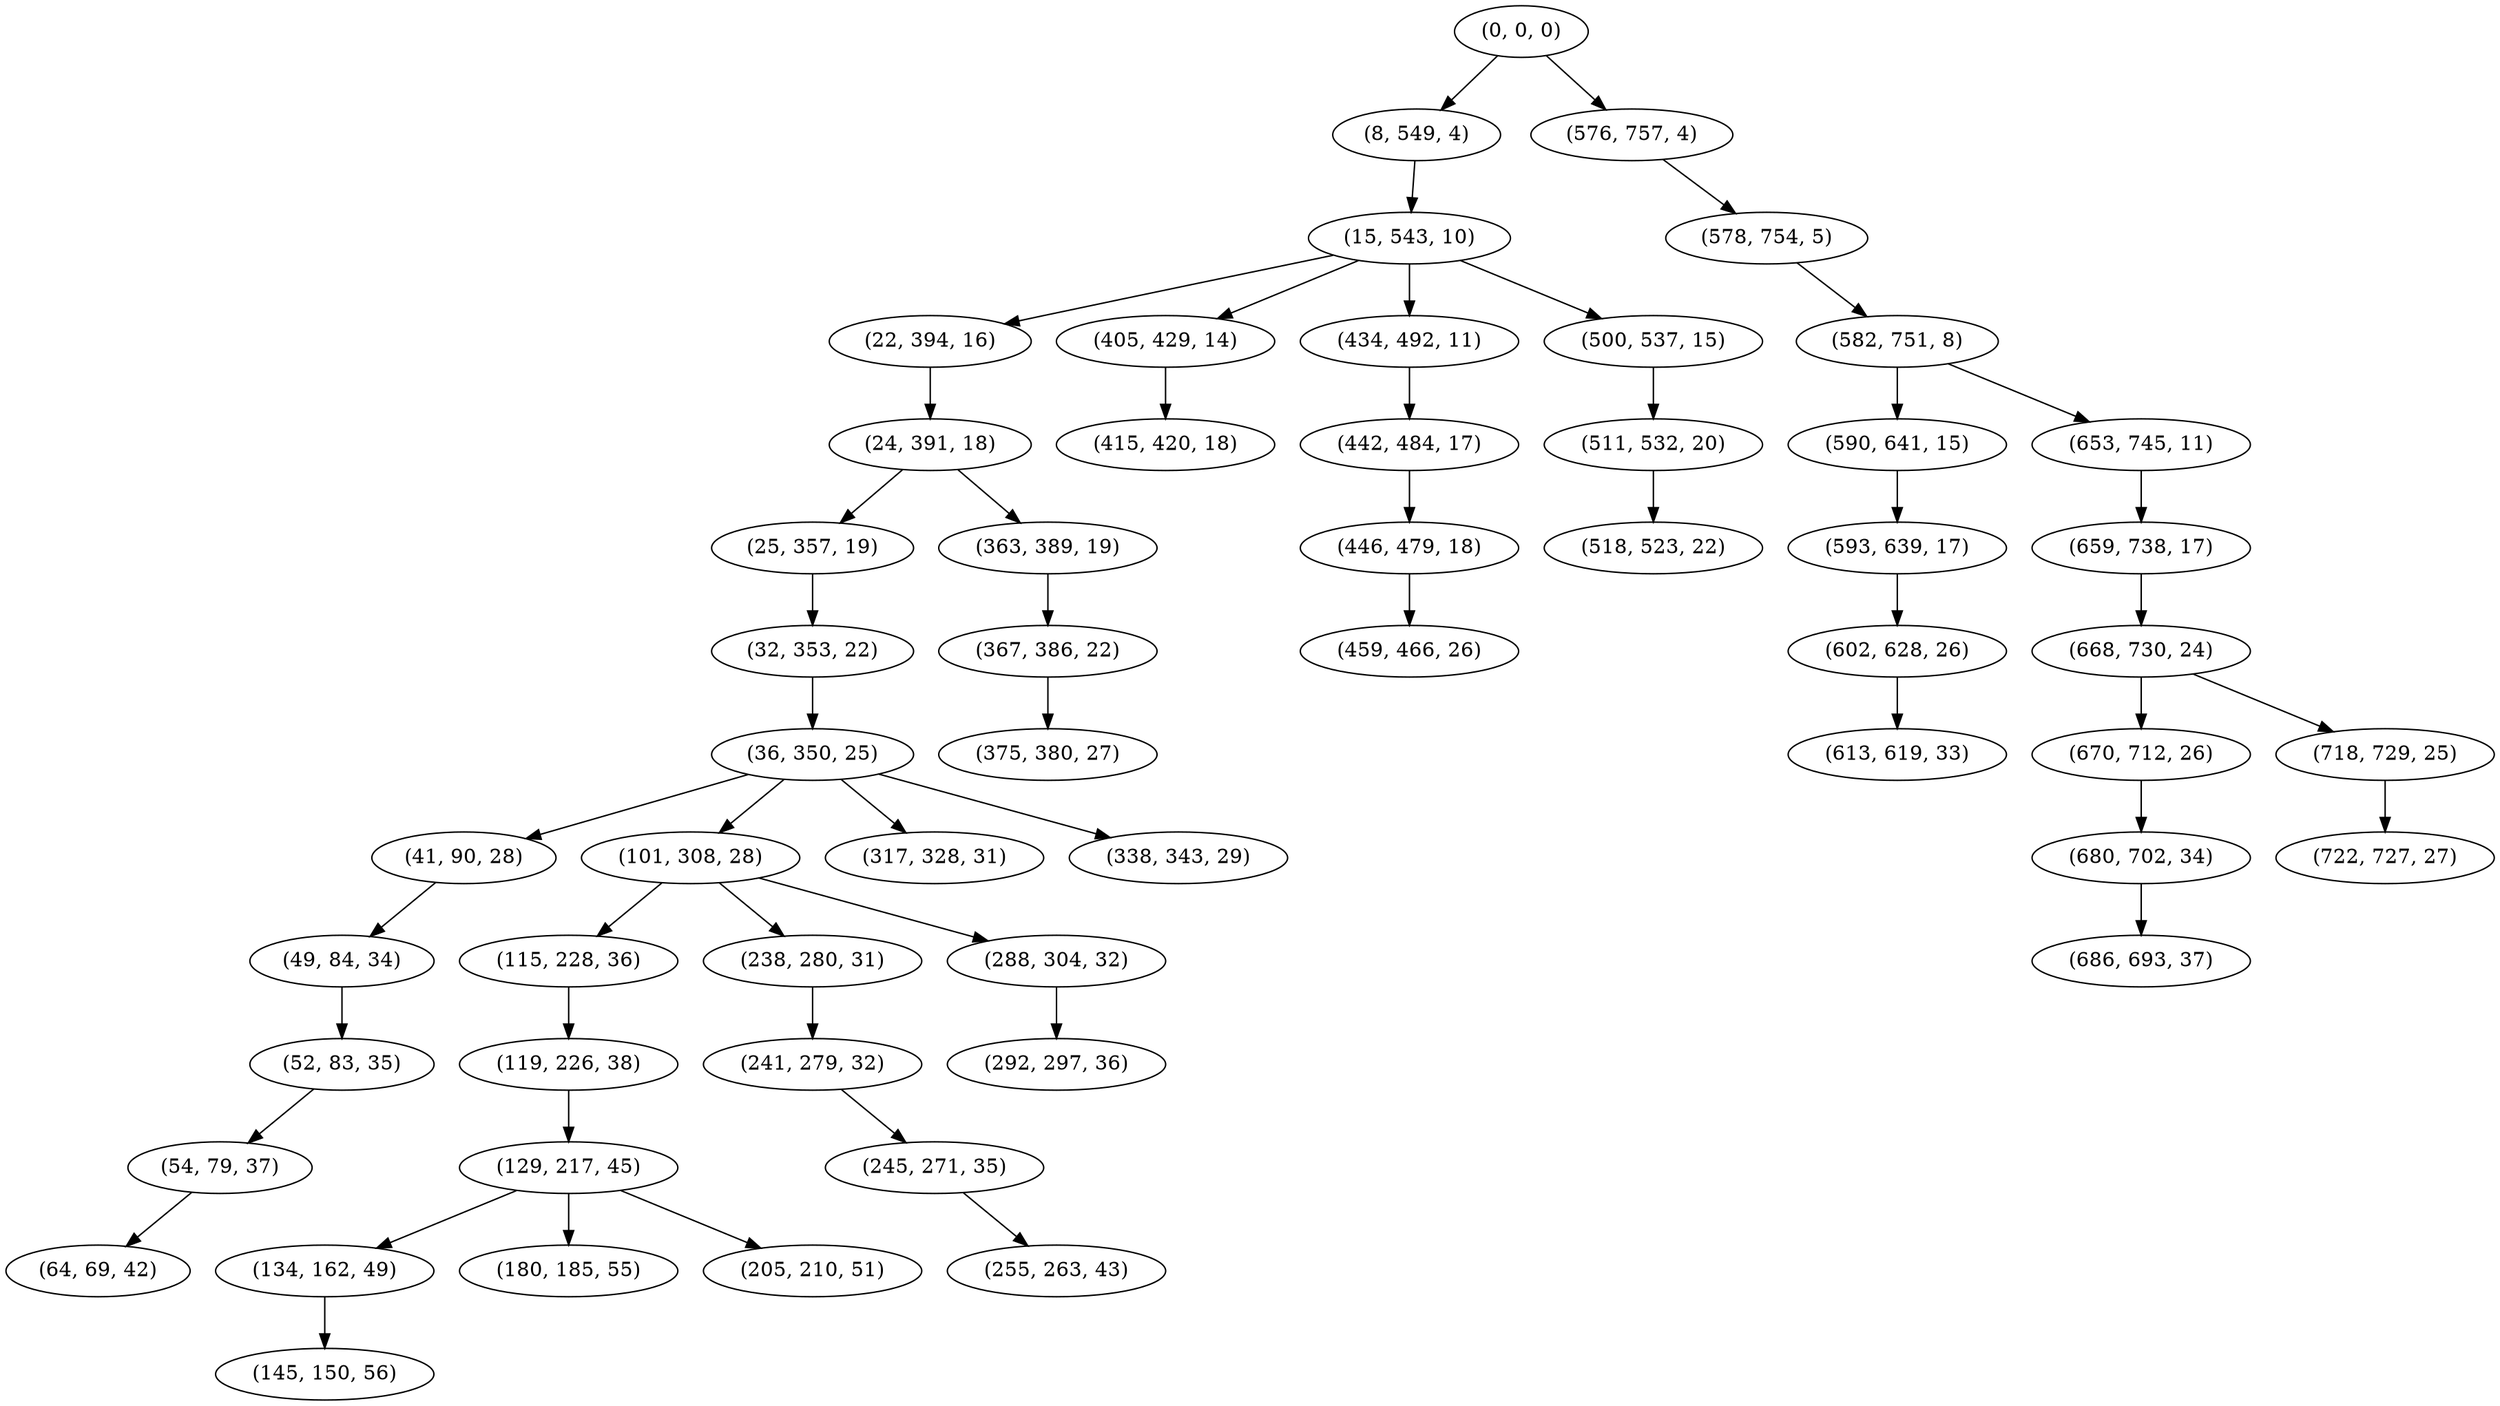 digraph tree {
    "(0, 0, 0)";
    "(8, 549, 4)";
    "(15, 543, 10)";
    "(22, 394, 16)";
    "(24, 391, 18)";
    "(25, 357, 19)";
    "(32, 353, 22)";
    "(36, 350, 25)";
    "(41, 90, 28)";
    "(49, 84, 34)";
    "(52, 83, 35)";
    "(54, 79, 37)";
    "(64, 69, 42)";
    "(101, 308, 28)";
    "(115, 228, 36)";
    "(119, 226, 38)";
    "(129, 217, 45)";
    "(134, 162, 49)";
    "(145, 150, 56)";
    "(180, 185, 55)";
    "(205, 210, 51)";
    "(238, 280, 31)";
    "(241, 279, 32)";
    "(245, 271, 35)";
    "(255, 263, 43)";
    "(288, 304, 32)";
    "(292, 297, 36)";
    "(317, 328, 31)";
    "(338, 343, 29)";
    "(363, 389, 19)";
    "(367, 386, 22)";
    "(375, 380, 27)";
    "(405, 429, 14)";
    "(415, 420, 18)";
    "(434, 492, 11)";
    "(442, 484, 17)";
    "(446, 479, 18)";
    "(459, 466, 26)";
    "(500, 537, 15)";
    "(511, 532, 20)";
    "(518, 523, 22)";
    "(576, 757, 4)";
    "(578, 754, 5)";
    "(582, 751, 8)";
    "(590, 641, 15)";
    "(593, 639, 17)";
    "(602, 628, 26)";
    "(613, 619, 33)";
    "(653, 745, 11)";
    "(659, 738, 17)";
    "(668, 730, 24)";
    "(670, 712, 26)";
    "(680, 702, 34)";
    "(686, 693, 37)";
    "(718, 729, 25)";
    "(722, 727, 27)";
    "(0, 0, 0)" -> "(8, 549, 4)";
    "(0, 0, 0)" -> "(576, 757, 4)";
    "(8, 549, 4)" -> "(15, 543, 10)";
    "(15, 543, 10)" -> "(22, 394, 16)";
    "(15, 543, 10)" -> "(405, 429, 14)";
    "(15, 543, 10)" -> "(434, 492, 11)";
    "(15, 543, 10)" -> "(500, 537, 15)";
    "(22, 394, 16)" -> "(24, 391, 18)";
    "(24, 391, 18)" -> "(25, 357, 19)";
    "(24, 391, 18)" -> "(363, 389, 19)";
    "(25, 357, 19)" -> "(32, 353, 22)";
    "(32, 353, 22)" -> "(36, 350, 25)";
    "(36, 350, 25)" -> "(41, 90, 28)";
    "(36, 350, 25)" -> "(101, 308, 28)";
    "(36, 350, 25)" -> "(317, 328, 31)";
    "(36, 350, 25)" -> "(338, 343, 29)";
    "(41, 90, 28)" -> "(49, 84, 34)";
    "(49, 84, 34)" -> "(52, 83, 35)";
    "(52, 83, 35)" -> "(54, 79, 37)";
    "(54, 79, 37)" -> "(64, 69, 42)";
    "(101, 308, 28)" -> "(115, 228, 36)";
    "(101, 308, 28)" -> "(238, 280, 31)";
    "(101, 308, 28)" -> "(288, 304, 32)";
    "(115, 228, 36)" -> "(119, 226, 38)";
    "(119, 226, 38)" -> "(129, 217, 45)";
    "(129, 217, 45)" -> "(134, 162, 49)";
    "(129, 217, 45)" -> "(180, 185, 55)";
    "(129, 217, 45)" -> "(205, 210, 51)";
    "(134, 162, 49)" -> "(145, 150, 56)";
    "(238, 280, 31)" -> "(241, 279, 32)";
    "(241, 279, 32)" -> "(245, 271, 35)";
    "(245, 271, 35)" -> "(255, 263, 43)";
    "(288, 304, 32)" -> "(292, 297, 36)";
    "(363, 389, 19)" -> "(367, 386, 22)";
    "(367, 386, 22)" -> "(375, 380, 27)";
    "(405, 429, 14)" -> "(415, 420, 18)";
    "(434, 492, 11)" -> "(442, 484, 17)";
    "(442, 484, 17)" -> "(446, 479, 18)";
    "(446, 479, 18)" -> "(459, 466, 26)";
    "(500, 537, 15)" -> "(511, 532, 20)";
    "(511, 532, 20)" -> "(518, 523, 22)";
    "(576, 757, 4)" -> "(578, 754, 5)";
    "(578, 754, 5)" -> "(582, 751, 8)";
    "(582, 751, 8)" -> "(590, 641, 15)";
    "(582, 751, 8)" -> "(653, 745, 11)";
    "(590, 641, 15)" -> "(593, 639, 17)";
    "(593, 639, 17)" -> "(602, 628, 26)";
    "(602, 628, 26)" -> "(613, 619, 33)";
    "(653, 745, 11)" -> "(659, 738, 17)";
    "(659, 738, 17)" -> "(668, 730, 24)";
    "(668, 730, 24)" -> "(670, 712, 26)";
    "(668, 730, 24)" -> "(718, 729, 25)";
    "(670, 712, 26)" -> "(680, 702, 34)";
    "(680, 702, 34)" -> "(686, 693, 37)";
    "(718, 729, 25)" -> "(722, 727, 27)";
}
